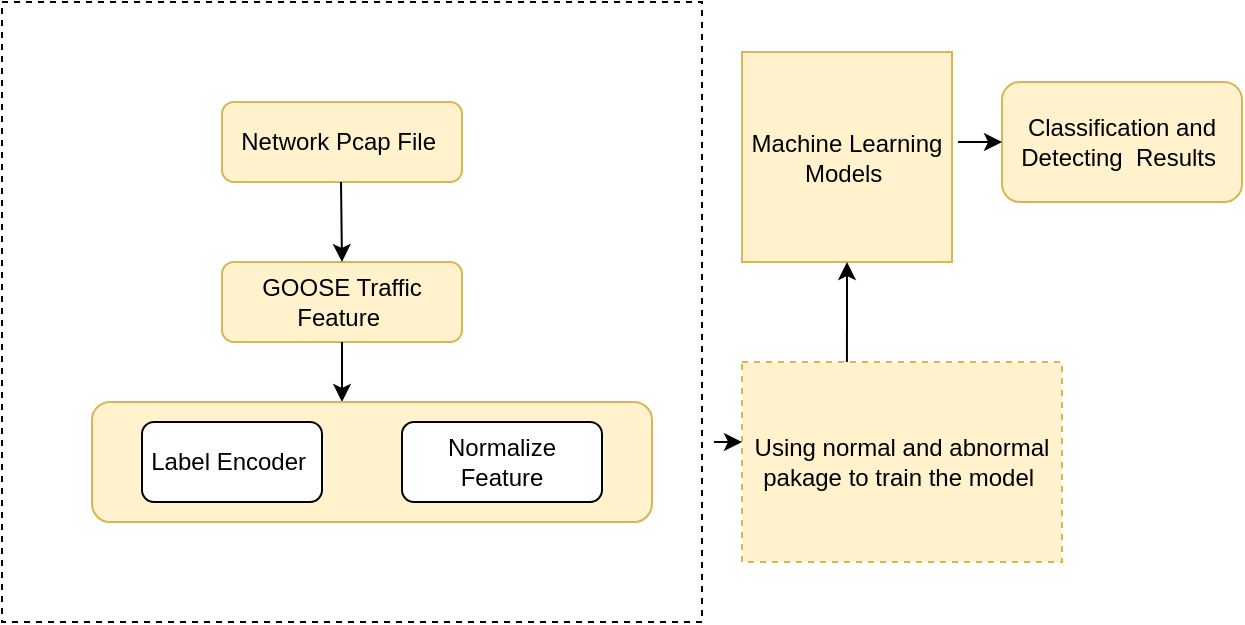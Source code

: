 <mxfile version="14.8.6" type="github">
  <diagram id="03DHQ25z6ArbzbEMPuHZ" name="Page-1">
    <mxGraphModel dx="1422" dy="794" grid="1" gridSize="10" guides="1" tooltips="1" connect="1" arrows="1" fold="1" page="1" pageScale="1" pageWidth="850" pageHeight="1100" math="0" shadow="0">
      <root>
        <mxCell id="0" />
        <mxCell id="1" parent="0" />
        <mxCell id="uIwT2O5azFUnXagj4R3b-8" value="" style="rounded=0;whiteSpace=wrap;html=1;dashed=1;" vertex="1" parent="1">
          <mxGeometry x="100" y="500" width="350" height="310" as="geometry" />
        </mxCell>
        <mxCell id="uIwT2O5azFUnXagj4R3b-9" value="Network Pcap File&amp;nbsp;" style="rounded=1;whiteSpace=wrap;html=1;fillColor=#fff2cc;strokeColor=#d6b656;" vertex="1" parent="1">
          <mxGeometry x="210" y="550" width="120" height="40" as="geometry" />
        </mxCell>
        <mxCell id="uIwT2O5azFUnXagj4R3b-11" value="GOOSE Traffic Feature&amp;nbsp;" style="rounded=1;whiteSpace=wrap;html=1;fillColor=#fff2cc;strokeColor=#d6b656;" vertex="1" parent="1">
          <mxGeometry x="210" y="630" width="120" height="40" as="geometry" />
        </mxCell>
        <mxCell id="uIwT2O5azFUnXagj4R3b-12" value="" style="endArrow=classic;html=1;" edge="1" parent="1">
          <mxGeometry width="50" height="50" relative="1" as="geometry">
            <mxPoint x="269.5" y="590" as="sourcePoint" />
            <mxPoint x="270" y="630" as="targetPoint" />
          </mxGeometry>
        </mxCell>
        <mxCell id="uIwT2O5azFUnXagj4R3b-13" value="" style="endArrow=classic;html=1;exitX=0.5;exitY=1;exitDx=0;exitDy=0;" edge="1" parent="1">
          <mxGeometry width="50" height="50" relative="1" as="geometry">
            <mxPoint x="270" y="670" as="sourcePoint" />
            <mxPoint x="270" y="700" as="targetPoint" />
          </mxGeometry>
        </mxCell>
        <mxCell id="uIwT2O5azFUnXagj4R3b-14" value="" style="rounded=1;whiteSpace=wrap;html=1;fillColor=#fff2cc;strokeColor=#d6b656;" vertex="1" parent="1">
          <mxGeometry x="145" y="700" width="280" height="60" as="geometry" />
        </mxCell>
        <mxCell id="uIwT2O5azFUnXagj4R3b-15" value="Label Encoder&amp;nbsp;" style="rounded=1;whiteSpace=wrap;html=1;" vertex="1" parent="1">
          <mxGeometry x="170" y="710" width="90" height="40" as="geometry" />
        </mxCell>
        <mxCell id="uIwT2O5azFUnXagj4R3b-16" value="Normalize Feature" style="rounded=1;whiteSpace=wrap;html=1;" vertex="1" parent="1">
          <mxGeometry x="300" y="710" width="100" height="40" as="geometry" />
        </mxCell>
        <mxCell id="uIwT2O5azFUnXagj4R3b-18" value="Machine Learning Models&amp;nbsp;" style="whiteSpace=wrap;html=1;aspect=fixed;fillColor=#fff2cc;strokeColor=#d6b656;" vertex="1" parent="1">
          <mxGeometry x="470" y="525" width="105" height="105" as="geometry" />
        </mxCell>
        <mxCell id="uIwT2O5azFUnXagj4R3b-19" value="Classification and Detecting&amp;nbsp; Results&amp;nbsp;" style="rounded=1;whiteSpace=wrap;html=1;fillColor=#fff2cc;strokeColor=#d6b656;" vertex="1" parent="1">
          <mxGeometry x="600" y="540" width="120" height="60" as="geometry" />
        </mxCell>
        <mxCell id="uIwT2O5azFUnXagj4R3b-30" value="Using normal and abnormal pakage to train the model&amp;nbsp;" style="rounded=0;whiteSpace=wrap;html=1;dashed=1;fillColor=#fff2cc;strokeColor=#d6b656;" vertex="1" parent="1">
          <mxGeometry x="470" y="680" width="160" height="100" as="geometry" />
        </mxCell>
        <mxCell id="uIwT2O5azFUnXagj4R3b-31" value="" style="endArrow=classic;html=1;" edge="1" parent="1">
          <mxGeometry width="50" height="50" relative="1" as="geometry">
            <mxPoint x="456" y="720" as="sourcePoint" />
            <mxPoint x="470" y="720" as="targetPoint" />
          </mxGeometry>
        </mxCell>
        <mxCell id="uIwT2O5azFUnXagj4R3b-32" value="" style="endArrow=classic;html=1;exitX=0.328;exitY=0;exitDx=0;exitDy=0;entryX=0.5;entryY=1;entryDx=0;entryDy=0;exitPerimeter=0;" edge="1" parent="1" source="uIwT2O5azFUnXagj4R3b-30" target="uIwT2O5azFUnXagj4R3b-18">
          <mxGeometry width="50" height="50" relative="1" as="geometry">
            <mxPoint x="510" y="640" as="sourcePoint" />
            <mxPoint x="510" y="670" as="targetPoint" />
          </mxGeometry>
        </mxCell>
        <mxCell id="uIwT2O5azFUnXagj4R3b-33" value="" style="endArrow=classic;html=1;exitX=1.029;exitY=0.429;exitDx=0;exitDy=0;entryX=0.5;entryY=1;entryDx=0;entryDy=0;exitPerimeter=0;" edge="1" parent="1" source="uIwT2O5azFUnXagj4R3b-18">
          <mxGeometry width="50" height="50" relative="1" as="geometry">
            <mxPoint x="600" y="620" as="sourcePoint" />
            <mxPoint x="600.02" y="570" as="targetPoint" />
          </mxGeometry>
        </mxCell>
      </root>
    </mxGraphModel>
  </diagram>
</mxfile>
